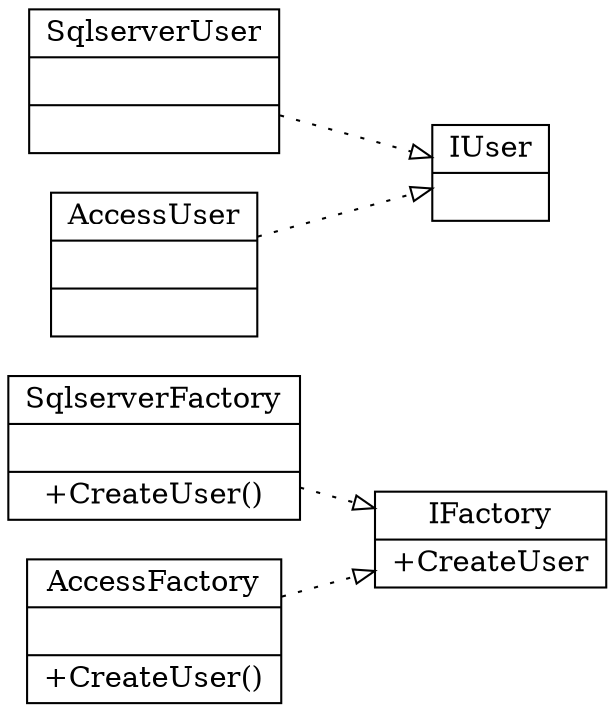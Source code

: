 digraph ifactory {
	node[shape=record];
	rankdir=LR;

	subgraph one{
		rankdir=TB;
		IFactory[label="IFactory|+CreateUser"];
		SqlserverFactory[label="SqlserverFactory| |+CreateUser()"];
		AccessFactory[label="AccessFactory| |+CreateUser()"]
		AccessFactory->IFactory[arrowhead=onormal,style=dotted];
		SqlserverFactory->IFactory[arrowhead=onormal,style=dotted];
	}

	subgraph two {
		rankdir=TB;
		IUser[label="IUser|"];
		SqlserverUser[label="SqlserverUser| |"];
		AccessUser[label="AccessUser| |"]
		AccessUser->IUser[arrowhead=onormal,style=dotted];
		SqlserverUser->IUser[arrowhead=onormal,style=dotted];
	}

	//SqlserverFactory->SqlserverUser[style=dotted];
	//AccessFactory->AccessUser[style=dotted];
}
